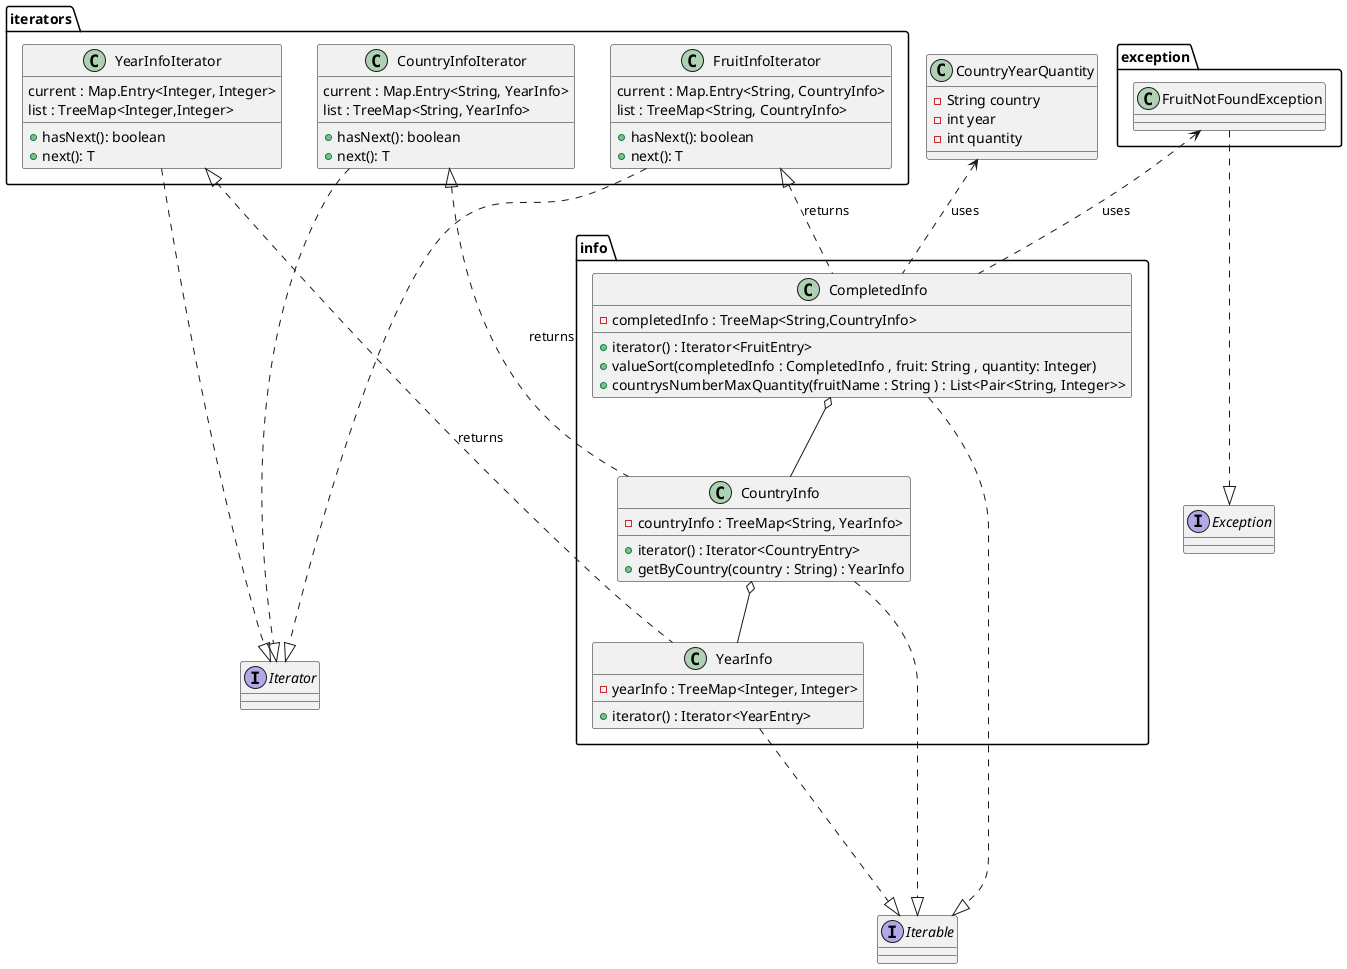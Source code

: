 @startuml
'https://plantuml.com/sequence-diagram
package info{
class CompletedInfo
{
    - completedInfo : TreeMap<String,CountryInfo>
    + iterator() : Iterator<FruitEntry>
    + valueSort(completedInfo : CompletedInfo , fruit: String , quantity: Integer)
    + countrysNumberMaxQuantity(fruitName : String ) : List<Pair<String, Integer>>
}

class CountryInfo
 {
     - countryInfo : TreeMap<String, YearInfo>
     + iterator() : Iterator<CountryEntry>
     + getByCountry(country : String) : YearInfo
 }

class YearInfo
{
    - yearInfo : TreeMap<Integer, Integer>
    + iterator() : Iterator<YearEntry>
}
}
package iterators{
class CountryInfoIterator
{
    current : Map.Entry<String, YearInfo>
    list : TreeMap<String, YearInfo>
    + hasNext(): boolean
    + next(): T
}
class YearInfoIterator
{
    current : Map.Entry<Integer, Integer>
    list : TreeMap<Integer,Integer>
    + hasNext(): boolean
    + next(): T
}

class FruitInfoIterator
{
    current : Map.Entry<String, CountryInfo>
    list : TreeMap<String, CountryInfo>
    + hasNext(): boolean
    + next(): T
}
}






class CountryYearQuantity{
    -String country
    - int year
    -int quantity
}
package exception{
class FruitNotFoundException{
}
}
interface Exception{
}
interface Iterable{
}

interface Iterator{
}


FruitNotFoundException ...|> Exception
FruitNotFoundException <.. CompletedInfo : uses
CountryInfo ....|>  Iterable
CompletedInfo ....|>  Iterable
YearInfo ....|>  Iterable

CountryInfoIterator ....|>  Iterator
FruitInfoIterator ....|>  Iterator
YearInfoIterator ....|>  Iterator


CompletedInfo o-- CountryInfo

CountryInfo o-- YearInfo

CountryYearQuantity <.. CompletedInfo : uses


CountryInfoIterator <|.. CountryInfo : returns
FruitInfoIterator <|.. CompletedInfo : returns
YearInfoIterator <|.. YearInfo : returns



@enduml